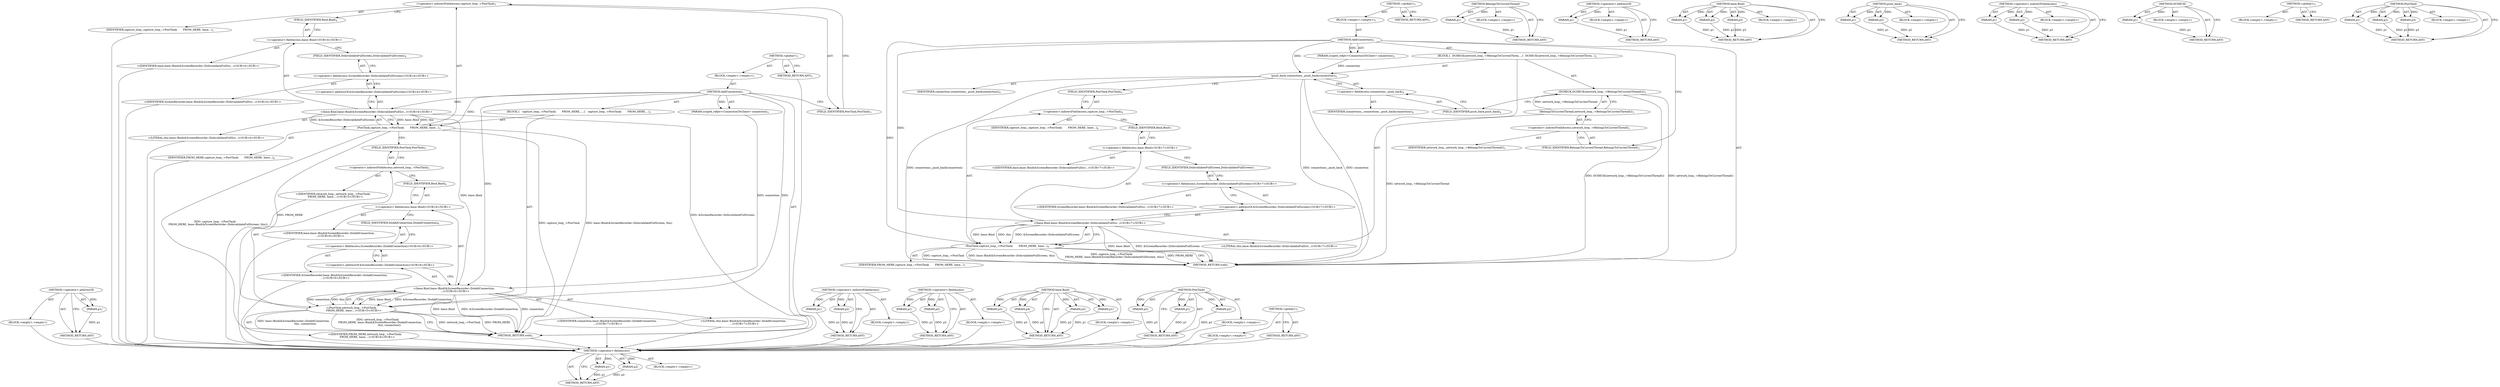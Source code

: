 digraph "PostTask" {
vulnerable_82 [label=<(METHOD,&lt;operator&gt;.addressOf)>];
vulnerable_83 [label=<(PARAM,p1)>];
vulnerable_84 [label=<(BLOCK,&lt;empty&gt;,&lt;empty&gt;)>];
vulnerable_85 [label=<(METHOD_RETURN,ANY)>];
vulnerable_6 [label=<(METHOD,&lt;global&gt;)<SUB>1</SUB>>];
vulnerable_7 [label=<(BLOCK,&lt;empty&gt;,&lt;empty&gt;)<SUB>1</SUB>>];
vulnerable_8 [label=<(METHOD,AddConnection)<SUB>1</SUB>>];
vulnerable_9 [label=<(PARAM,scoped_refptr&lt;ConnectionToClient&gt; connection)<SUB>2</SUB>>];
vulnerable_10 [label=<(BLOCK,{
   capture_loop_-&gt;PostTask(
       FROM_HERE,...,{
   capture_loop_-&gt;PostTask(
       FROM_HERE,...)<SUB>2</SUB>>];
vulnerable_11 [label=<(PostTask,capture_loop_-&gt;PostTask(
       FROM_HERE, base...)<SUB>3</SUB>>];
vulnerable_12 [label=<(&lt;operator&gt;.indirectFieldAccess,capture_loop_-&gt;PostTask)<SUB>3</SUB>>];
vulnerable_13 [label=<(IDENTIFIER,capture_loop_,capture_loop_-&gt;PostTask(
       FROM_HERE, base...)<SUB>3</SUB>>];
vulnerable_14 [label=<(FIELD_IDENTIFIER,PostTask,PostTask)<SUB>3</SUB>>];
vulnerable_15 [label=<(IDENTIFIER,FROM_HERE,capture_loop_-&gt;PostTask(
       FROM_HERE, base...)<SUB>4</SUB>>];
vulnerable_16 [label="<(base.Bind,base::Bind(&amp;ScreenRecorder::DoInvalidateFullScr...)<SUB>4</SUB>>"];
vulnerable_17 [label="<(&lt;operator&gt;.fieldAccess,base::Bind)<SUB>4</SUB>>"];
vulnerable_18 [label="<(IDENTIFIER,base,base::Bind(&amp;ScreenRecorder::DoInvalidateFullScr...)<SUB>4</SUB>>"];
vulnerable_19 [label=<(FIELD_IDENTIFIER,Bind,Bind)<SUB>4</SUB>>];
vulnerable_20 [label="<(&lt;operator&gt;.addressOf,&amp;ScreenRecorder::DoInvalidateFullScreen)<SUB>4</SUB>>"];
vulnerable_21 [label="<(&lt;operator&gt;.fieldAccess,ScreenRecorder::DoInvalidateFullScreen)<SUB>4</SUB>>"];
vulnerable_22 [label="<(IDENTIFIER,ScreenRecorder,base::Bind(&amp;ScreenRecorder::DoInvalidateFullScr...)<SUB>4</SUB>>"];
vulnerable_23 [label=<(FIELD_IDENTIFIER,DoInvalidateFullScreen,DoInvalidateFullScreen)<SUB>4</SUB>>];
vulnerable_24 [label="<(LITERAL,this,base::Bind(&amp;ScreenRecorder::DoInvalidateFullScr...)<SUB>4</SUB>>"];
vulnerable_25 [label="<(PostTask,network_loop_-&gt;PostTask(
      FROM_HERE, base:...)<SUB>5</SUB>>"];
vulnerable_26 [label=<(&lt;operator&gt;.indirectFieldAccess,network_loop_-&gt;PostTask)<SUB>5</SUB>>];
vulnerable_27 [label="<(IDENTIFIER,network_loop_,network_loop_-&gt;PostTask(
      FROM_HERE, base:...)<SUB>5</SUB>>"];
vulnerable_28 [label=<(FIELD_IDENTIFIER,PostTask,PostTask)<SUB>5</SUB>>];
vulnerable_29 [label="<(IDENTIFIER,FROM_HERE,network_loop_-&gt;PostTask(
      FROM_HERE, base:...)<SUB>6</SUB>>"];
vulnerable_30 [label="<(base.Bind,base::Bind(&amp;ScreenRecorder::DoAddConnection,
  ...)<SUB>6</SUB>>"];
vulnerable_31 [label="<(&lt;operator&gt;.fieldAccess,base::Bind)<SUB>6</SUB>>"];
vulnerable_32 [label="<(IDENTIFIER,base,base::Bind(&amp;ScreenRecorder::DoAddConnection,
  ...)<SUB>6</SUB>>"];
vulnerable_33 [label=<(FIELD_IDENTIFIER,Bind,Bind)<SUB>6</SUB>>];
vulnerable_34 [label="<(&lt;operator&gt;.addressOf,&amp;ScreenRecorder::DoAddConnection)<SUB>6</SUB>>"];
vulnerable_35 [label="<(&lt;operator&gt;.fieldAccess,ScreenRecorder::DoAddConnection)<SUB>6</SUB>>"];
vulnerable_36 [label="<(IDENTIFIER,ScreenRecorder,base::Bind(&amp;ScreenRecorder::DoAddConnection,
  ...)<SUB>6</SUB>>"];
vulnerable_37 [label=<(FIELD_IDENTIFIER,DoAddConnection,DoAddConnection)<SUB>6</SUB>>];
vulnerable_38 [label="<(LITERAL,this,base::Bind(&amp;ScreenRecorder::DoAddConnection,
  ...)<SUB>7</SUB>>"];
vulnerable_39 [label="<(IDENTIFIER,connection,base::Bind(&amp;ScreenRecorder::DoAddConnection,
  ...)<SUB>7</SUB>>"];
vulnerable_40 [label=<(METHOD_RETURN,void)<SUB>1</SUB>>];
vulnerable_42 [label=<(METHOD_RETURN,ANY)<SUB>1</SUB>>];
vulnerable_65 [label=<(METHOD,&lt;operator&gt;.indirectFieldAccess)>];
vulnerable_66 [label=<(PARAM,p1)>];
vulnerable_67 [label=<(PARAM,p2)>];
vulnerable_68 [label=<(BLOCK,&lt;empty&gt;,&lt;empty&gt;)>];
vulnerable_69 [label=<(METHOD_RETURN,ANY)>];
vulnerable_77 [label=<(METHOD,&lt;operator&gt;.fieldAccess)>];
vulnerable_78 [label=<(PARAM,p1)>];
vulnerable_79 [label=<(PARAM,p2)>];
vulnerable_80 [label=<(BLOCK,&lt;empty&gt;,&lt;empty&gt;)>];
vulnerable_81 [label=<(METHOD_RETURN,ANY)>];
vulnerable_70 [label=<(METHOD,base.Bind)>];
vulnerable_71 [label=<(PARAM,p1)>];
vulnerable_72 [label=<(PARAM,p2)>];
vulnerable_73 [label=<(PARAM,p3)>];
vulnerable_74 [label=<(PARAM,p4)>];
vulnerable_75 [label=<(BLOCK,&lt;empty&gt;,&lt;empty&gt;)>];
vulnerable_76 [label=<(METHOD_RETURN,ANY)>];
vulnerable_59 [label=<(METHOD,PostTask)>];
vulnerable_60 [label=<(PARAM,p1)>];
vulnerable_61 [label=<(PARAM,p2)>];
vulnerable_62 [label=<(PARAM,p3)>];
vulnerable_63 [label=<(BLOCK,&lt;empty&gt;,&lt;empty&gt;)>];
vulnerable_64 [label=<(METHOD_RETURN,ANY)>];
vulnerable_53 [label=<(METHOD,&lt;global&gt;)<SUB>1</SUB>>];
vulnerable_54 [label=<(BLOCK,&lt;empty&gt;,&lt;empty&gt;)>];
vulnerable_55 [label=<(METHOD_RETURN,ANY)>];
fixed_72 [label=<(METHOD,&lt;operator&gt;.fieldAccess)>];
fixed_73 [label=<(PARAM,p1)>];
fixed_74 [label=<(PARAM,p2)>];
fixed_75 [label=<(BLOCK,&lt;empty&gt;,&lt;empty&gt;)>];
fixed_76 [label=<(METHOD_RETURN,ANY)>];
fixed_6 [label=<(METHOD,&lt;global&gt;)<SUB>1</SUB>>];
fixed_7 [label=<(BLOCK,&lt;empty&gt;,&lt;empty&gt;)<SUB>1</SUB>>];
fixed_8 [label=<(METHOD,AddConnection)<SUB>1</SUB>>];
fixed_9 [label=<(PARAM,scoped_refptr&lt;ConnectionToClient&gt; connection)<SUB>2</SUB>>];
fixed_10 [label=<(BLOCK,{
  DCHECK(network_loop_-&gt;BelongsToCurrentThrea...,{
  DCHECK(network_loop_-&gt;BelongsToCurrentThrea...)<SUB>2</SUB>>];
fixed_11 [label=<(DCHECK,DCHECK(network_loop_-&gt;BelongsToCurrentThread()))<SUB>3</SUB>>];
fixed_12 [label=<(BelongsToCurrentThread,network_loop_-&gt;BelongsToCurrentThread())<SUB>3</SUB>>];
fixed_13 [label=<(&lt;operator&gt;.indirectFieldAccess,network_loop_-&gt;BelongsToCurrentThread)<SUB>3</SUB>>];
fixed_14 [label=<(IDENTIFIER,network_loop_,network_loop_-&gt;BelongsToCurrentThread())<SUB>3</SUB>>];
fixed_15 [label=<(FIELD_IDENTIFIER,BelongsToCurrentThread,BelongsToCurrentThread)<SUB>3</SUB>>];
fixed_16 [label=<(push_back,connections_.push_back(connection))<SUB>4</SUB>>];
fixed_17 [label=<(&lt;operator&gt;.fieldAccess,connections_.push_back)<SUB>4</SUB>>];
fixed_18 [label=<(IDENTIFIER,connections_,connections_.push_back(connection))<SUB>4</SUB>>];
fixed_19 [label=<(FIELD_IDENTIFIER,push_back,push_back)<SUB>4</SUB>>];
fixed_20 [label=<(IDENTIFIER,connection,connections_.push_back(connection))<SUB>4</SUB>>];
fixed_21 [label=<(PostTask,capture_loop_-&gt;PostTask(
       FROM_HERE, base...)<SUB>6</SUB>>];
fixed_22 [label=<(&lt;operator&gt;.indirectFieldAccess,capture_loop_-&gt;PostTask)<SUB>6</SUB>>];
fixed_23 [label=<(IDENTIFIER,capture_loop_,capture_loop_-&gt;PostTask(
       FROM_HERE, base...)<SUB>6</SUB>>];
fixed_24 [label=<(FIELD_IDENTIFIER,PostTask,PostTask)<SUB>6</SUB>>];
fixed_25 [label=<(IDENTIFIER,FROM_HERE,capture_loop_-&gt;PostTask(
       FROM_HERE, base...)<SUB>7</SUB>>];
fixed_26 [label="<(base.Bind,base::Bind(&amp;ScreenRecorder::DoInvalidateFullScr...)<SUB>7</SUB>>"];
fixed_27 [label="<(&lt;operator&gt;.fieldAccess,base::Bind)<SUB>7</SUB>>"];
fixed_28 [label="<(IDENTIFIER,base,base::Bind(&amp;ScreenRecorder::DoInvalidateFullScr...)<SUB>7</SUB>>"];
fixed_29 [label=<(FIELD_IDENTIFIER,Bind,Bind)<SUB>7</SUB>>];
fixed_30 [label="<(&lt;operator&gt;.addressOf,&amp;ScreenRecorder::DoInvalidateFullScreen)<SUB>7</SUB>>"];
fixed_31 [label="<(&lt;operator&gt;.fieldAccess,ScreenRecorder::DoInvalidateFullScreen)<SUB>7</SUB>>"];
fixed_32 [label="<(IDENTIFIER,ScreenRecorder,base::Bind(&amp;ScreenRecorder::DoInvalidateFullScr...)<SUB>7</SUB>>"];
fixed_33 [label=<(FIELD_IDENTIFIER,DoInvalidateFullScreen,DoInvalidateFullScreen)<SUB>7</SUB>>];
fixed_34 [label="<(LITERAL,this,base::Bind(&amp;ScreenRecorder::DoInvalidateFullScr...)<SUB>7</SUB>>"];
fixed_35 [label=<(METHOD_RETURN,void)<SUB>1</SUB>>];
fixed_37 [label=<(METHOD_RETURN,ANY)<SUB>1</SUB>>];
fixed_58 [label=<(METHOD,BelongsToCurrentThread)>];
fixed_59 [label=<(PARAM,p1)>];
fixed_60 [label=<(BLOCK,&lt;empty&gt;,&lt;empty&gt;)>];
fixed_61 [label=<(METHOD_RETURN,ANY)>];
fixed_89 [label=<(METHOD,&lt;operator&gt;.addressOf)>];
fixed_90 [label=<(PARAM,p1)>];
fixed_91 [label=<(BLOCK,&lt;empty&gt;,&lt;empty&gt;)>];
fixed_92 [label=<(METHOD_RETURN,ANY)>];
fixed_83 [label=<(METHOD,base.Bind)>];
fixed_84 [label=<(PARAM,p1)>];
fixed_85 [label=<(PARAM,p2)>];
fixed_86 [label=<(PARAM,p3)>];
fixed_87 [label=<(BLOCK,&lt;empty&gt;,&lt;empty&gt;)>];
fixed_88 [label=<(METHOD_RETURN,ANY)>];
fixed_67 [label=<(METHOD,push_back)>];
fixed_68 [label=<(PARAM,p1)>];
fixed_69 [label=<(PARAM,p2)>];
fixed_70 [label=<(BLOCK,&lt;empty&gt;,&lt;empty&gt;)>];
fixed_71 [label=<(METHOD_RETURN,ANY)>];
fixed_62 [label=<(METHOD,&lt;operator&gt;.indirectFieldAccess)>];
fixed_63 [label=<(PARAM,p1)>];
fixed_64 [label=<(PARAM,p2)>];
fixed_65 [label=<(BLOCK,&lt;empty&gt;,&lt;empty&gt;)>];
fixed_66 [label=<(METHOD_RETURN,ANY)>];
fixed_54 [label=<(METHOD,DCHECK)>];
fixed_55 [label=<(PARAM,p1)>];
fixed_56 [label=<(BLOCK,&lt;empty&gt;,&lt;empty&gt;)>];
fixed_57 [label=<(METHOD_RETURN,ANY)>];
fixed_48 [label=<(METHOD,&lt;global&gt;)<SUB>1</SUB>>];
fixed_49 [label=<(BLOCK,&lt;empty&gt;,&lt;empty&gt;)>];
fixed_50 [label=<(METHOD_RETURN,ANY)>];
fixed_77 [label=<(METHOD,PostTask)>];
fixed_78 [label=<(PARAM,p1)>];
fixed_79 [label=<(PARAM,p2)>];
fixed_80 [label=<(PARAM,p3)>];
fixed_81 [label=<(BLOCK,&lt;empty&gt;,&lt;empty&gt;)>];
fixed_82 [label=<(METHOD_RETURN,ANY)>];
vulnerable_82 -> vulnerable_83  [key=0, label="AST: "];
vulnerable_82 -> vulnerable_83  [key=1, label="DDG: "];
vulnerable_82 -> vulnerable_84  [key=0, label="AST: "];
vulnerable_82 -> vulnerable_85  [key=0, label="AST: "];
vulnerable_82 -> vulnerable_85  [key=1, label="CFG: "];
vulnerable_83 -> vulnerable_85  [key=0, label="DDG: p1"];
vulnerable_84 -> fixed_72  [key=0];
vulnerable_85 -> fixed_72  [key=0];
vulnerable_6 -> vulnerable_7  [key=0, label="AST: "];
vulnerable_6 -> vulnerable_42  [key=0, label="AST: "];
vulnerable_6 -> vulnerable_42  [key=1, label="CFG: "];
vulnerable_7 -> vulnerable_8  [key=0, label="AST: "];
vulnerable_8 -> vulnerable_9  [key=0, label="AST: "];
vulnerable_8 -> vulnerable_9  [key=1, label="DDG: "];
vulnerable_8 -> vulnerable_10  [key=0, label="AST: "];
vulnerable_8 -> vulnerable_40  [key=0, label="AST: "];
vulnerable_8 -> vulnerable_14  [key=0, label="CFG: "];
vulnerable_8 -> vulnerable_11  [key=0, label="DDG: "];
vulnerable_8 -> vulnerable_25  [key=0, label="DDG: "];
vulnerable_8 -> vulnerable_16  [key=0, label="DDG: "];
vulnerable_8 -> vulnerable_30  [key=0, label="DDG: "];
vulnerable_9 -> vulnerable_30  [key=0, label="DDG: connection"];
vulnerable_10 -> vulnerable_11  [key=0, label="AST: "];
vulnerable_10 -> vulnerable_25  [key=0, label="AST: "];
vulnerable_11 -> vulnerable_12  [key=0, label="AST: "];
vulnerable_11 -> vulnerable_15  [key=0, label="AST: "];
vulnerable_11 -> vulnerable_16  [key=0, label="AST: "];
vulnerable_11 -> vulnerable_28  [key=0, label="CFG: "];
vulnerable_11 -> vulnerable_40  [key=0, label="DDG: capture_loop_-&gt;PostTask"];
vulnerable_11 -> vulnerable_40  [key=1, label="DDG: base::Bind(&amp;ScreenRecorder::DoInvalidateFullScreen, this)"];
vulnerable_11 -> vulnerable_40  [key=2, label="DDG: capture_loop_-&gt;PostTask(
       FROM_HERE, base::Bind(&amp;ScreenRecorder::DoInvalidateFullScreen, this))"];
vulnerable_11 -> vulnerable_25  [key=0, label="DDG: FROM_HERE"];
vulnerable_12 -> vulnerable_13  [key=0, label="AST: "];
vulnerable_12 -> vulnerable_14  [key=0, label="AST: "];
vulnerable_12 -> vulnerable_19  [key=0, label="CFG: "];
vulnerable_13 -> fixed_72  [key=0];
vulnerable_14 -> vulnerable_12  [key=0, label="CFG: "];
vulnerable_15 -> fixed_72  [key=0];
vulnerable_16 -> vulnerable_17  [key=0, label="AST: "];
vulnerable_16 -> vulnerable_20  [key=0, label="AST: "];
vulnerable_16 -> vulnerable_24  [key=0, label="AST: "];
vulnerable_16 -> vulnerable_11  [key=0, label="CFG: "];
vulnerable_16 -> vulnerable_11  [key=1, label="DDG: base::Bind"];
vulnerable_16 -> vulnerable_11  [key=2, label="DDG: &amp;ScreenRecorder::DoInvalidateFullScreen"];
vulnerable_16 -> vulnerable_11  [key=3, label="DDG: this"];
vulnerable_16 -> vulnerable_40  [key=0, label="DDG: &amp;ScreenRecorder::DoInvalidateFullScreen"];
vulnerable_16 -> vulnerable_30  [key=0, label="DDG: base::Bind"];
vulnerable_17 -> vulnerable_18  [key=0, label="AST: "];
vulnerable_17 -> vulnerable_19  [key=0, label="AST: "];
vulnerable_17 -> vulnerable_23  [key=0, label="CFG: "];
vulnerable_18 -> fixed_72  [key=0];
vulnerable_19 -> vulnerable_17  [key=0, label="CFG: "];
vulnerable_20 -> vulnerable_21  [key=0, label="AST: "];
vulnerable_20 -> vulnerable_16  [key=0, label="CFG: "];
vulnerable_21 -> vulnerable_22  [key=0, label="AST: "];
vulnerable_21 -> vulnerable_23  [key=0, label="AST: "];
vulnerable_21 -> vulnerable_20  [key=0, label="CFG: "];
vulnerable_22 -> fixed_72  [key=0];
vulnerable_23 -> vulnerable_21  [key=0, label="CFG: "];
vulnerable_24 -> fixed_72  [key=0];
vulnerable_25 -> vulnerable_26  [key=0, label="AST: "];
vulnerable_25 -> vulnerable_29  [key=0, label="AST: "];
vulnerable_25 -> vulnerable_30  [key=0, label="AST: "];
vulnerable_25 -> vulnerable_40  [key=0, label="CFG: "];
vulnerable_25 -> vulnerable_40  [key=1, label="DDG: network_loop_-&gt;PostTask"];
vulnerable_25 -> vulnerable_40  [key=2, label="DDG: FROM_HERE"];
vulnerable_25 -> vulnerable_40  [key=3, label="DDG: base::Bind(&amp;ScreenRecorder::DoAddConnection,
                            this, connection)"];
vulnerable_25 -> vulnerable_40  [key=4, label="DDG: network_loop_-&gt;PostTask(
      FROM_HERE, base::Bind(&amp;ScreenRecorder::DoAddConnection,
                            this, connection))"];
vulnerable_26 -> vulnerable_27  [key=0, label="AST: "];
vulnerable_26 -> vulnerable_28  [key=0, label="AST: "];
vulnerable_26 -> vulnerable_33  [key=0, label="CFG: "];
vulnerable_27 -> fixed_72  [key=0];
vulnerable_28 -> vulnerable_26  [key=0, label="CFG: "];
vulnerable_29 -> fixed_72  [key=0];
vulnerable_30 -> vulnerable_31  [key=0, label="AST: "];
vulnerable_30 -> vulnerable_34  [key=0, label="AST: "];
vulnerable_30 -> vulnerable_38  [key=0, label="AST: "];
vulnerable_30 -> vulnerable_39  [key=0, label="AST: "];
vulnerable_30 -> vulnerable_25  [key=0, label="CFG: "];
vulnerable_30 -> vulnerable_25  [key=1, label="DDG: base::Bind"];
vulnerable_30 -> vulnerable_25  [key=2, label="DDG: &amp;ScreenRecorder::DoAddConnection"];
vulnerable_30 -> vulnerable_25  [key=3, label="DDG: this"];
vulnerable_30 -> vulnerable_25  [key=4, label="DDG: connection"];
vulnerable_30 -> vulnerable_40  [key=0, label="DDG: base::Bind"];
vulnerable_30 -> vulnerable_40  [key=1, label="DDG: &amp;ScreenRecorder::DoAddConnection"];
vulnerable_30 -> vulnerable_40  [key=2, label="DDG: connection"];
vulnerable_31 -> vulnerable_32  [key=0, label="AST: "];
vulnerable_31 -> vulnerable_33  [key=0, label="AST: "];
vulnerable_31 -> vulnerable_37  [key=0, label="CFG: "];
vulnerable_32 -> fixed_72  [key=0];
vulnerable_33 -> vulnerable_31  [key=0, label="CFG: "];
vulnerable_34 -> vulnerable_35  [key=0, label="AST: "];
vulnerable_34 -> vulnerable_30  [key=0, label="CFG: "];
vulnerable_35 -> vulnerable_36  [key=0, label="AST: "];
vulnerable_35 -> vulnerable_37  [key=0, label="AST: "];
vulnerable_35 -> vulnerable_34  [key=0, label="CFG: "];
vulnerable_36 -> fixed_72  [key=0];
vulnerable_37 -> vulnerable_35  [key=0, label="CFG: "];
vulnerable_38 -> fixed_72  [key=0];
vulnerable_39 -> fixed_72  [key=0];
vulnerable_40 -> fixed_72  [key=0];
vulnerable_42 -> fixed_72  [key=0];
vulnerable_65 -> vulnerable_66  [key=0, label="AST: "];
vulnerable_65 -> vulnerable_66  [key=1, label="DDG: "];
vulnerable_65 -> vulnerable_68  [key=0, label="AST: "];
vulnerable_65 -> vulnerable_67  [key=0, label="AST: "];
vulnerable_65 -> vulnerable_67  [key=1, label="DDG: "];
vulnerable_65 -> vulnerable_69  [key=0, label="AST: "];
vulnerable_65 -> vulnerable_69  [key=1, label="CFG: "];
vulnerable_66 -> vulnerable_69  [key=0, label="DDG: p1"];
vulnerable_67 -> vulnerable_69  [key=0, label="DDG: p2"];
vulnerable_68 -> fixed_72  [key=0];
vulnerable_69 -> fixed_72  [key=0];
vulnerable_77 -> vulnerable_78  [key=0, label="AST: "];
vulnerable_77 -> vulnerable_78  [key=1, label="DDG: "];
vulnerable_77 -> vulnerable_80  [key=0, label="AST: "];
vulnerable_77 -> vulnerable_79  [key=0, label="AST: "];
vulnerable_77 -> vulnerable_79  [key=1, label="DDG: "];
vulnerable_77 -> vulnerable_81  [key=0, label="AST: "];
vulnerable_77 -> vulnerable_81  [key=1, label="CFG: "];
vulnerable_78 -> vulnerable_81  [key=0, label="DDG: p1"];
vulnerable_79 -> vulnerable_81  [key=0, label="DDG: p2"];
vulnerable_80 -> fixed_72  [key=0];
vulnerable_81 -> fixed_72  [key=0];
vulnerable_70 -> vulnerable_71  [key=0, label="AST: "];
vulnerable_70 -> vulnerable_71  [key=1, label="DDG: "];
vulnerable_70 -> vulnerable_75  [key=0, label="AST: "];
vulnerable_70 -> vulnerable_72  [key=0, label="AST: "];
vulnerable_70 -> vulnerable_72  [key=1, label="DDG: "];
vulnerable_70 -> vulnerable_76  [key=0, label="AST: "];
vulnerable_70 -> vulnerable_76  [key=1, label="CFG: "];
vulnerable_70 -> vulnerable_73  [key=0, label="AST: "];
vulnerable_70 -> vulnerable_73  [key=1, label="DDG: "];
vulnerable_70 -> vulnerable_74  [key=0, label="AST: "];
vulnerable_70 -> vulnerable_74  [key=1, label="DDG: "];
vulnerable_71 -> vulnerable_76  [key=0, label="DDG: p1"];
vulnerable_72 -> vulnerable_76  [key=0, label="DDG: p2"];
vulnerable_73 -> vulnerable_76  [key=0, label="DDG: p3"];
vulnerable_74 -> vulnerable_76  [key=0, label="DDG: p4"];
vulnerable_75 -> fixed_72  [key=0];
vulnerable_76 -> fixed_72  [key=0];
vulnerable_59 -> vulnerable_60  [key=0, label="AST: "];
vulnerable_59 -> vulnerable_60  [key=1, label="DDG: "];
vulnerable_59 -> vulnerable_63  [key=0, label="AST: "];
vulnerable_59 -> vulnerable_61  [key=0, label="AST: "];
vulnerable_59 -> vulnerable_61  [key=1, label="DDG: "];
vulnerable_59 -> vulnerable_64  [key=0, label="AST: "];
vulnerable_59 -> vulnerable_64  [key=1, label="CFG: "];
vulnerable_59 -> vulnerable_62  [key=0, label="AST: "];
vulnerable_59 -> vulnerable_62  [key=1, label="DDG: "];
vulnerable_60 -> vulnerable_64  [key=0, label="DDG: p1"];
vulnerable_61 -> vulnerable_64  [key=0, label="DDG: p2"];
vulnerable_62 -> vulnerable_64  [key=0, label="DDG: p3"];
vulnerable_63 -> fixed_72  [key=0];
vulnerable_64 -> fixed_72  [key=0];
vulnerable_53 -> vulnerable_54  [key=0, label="AST: "];
vulnerable_53 -> vulnerable_55  [key=0, label="AST: "];
vulnerable_53 -> vulnerable_55  [key=1, label="CFG: "];
vulnerable_54 -> fixed_72  [key=0];
vulnerable_55 -> fixed_72  [key=0];
fixed_72 -> fixed_73  [key=0, label="AST: "];
fixed_72 -> fixed_73  [key=1, label="DDG: "];
fixed_72 -> fixed_75  [key=0, label="AST: "];
fixed_72 -> fixed_74  [key=0, label="AST: "];
fixed_72 -> fixed_74  [key=1, label="DDG: "];
fixed_72 -> fixed_76  [key=0, label="AST: "];
fixed_72 -> fixed_76  [key=1, label="CFG: "];
fixed_73 -> fixed_76  [key=0, label="DDG: p1"];
fixed_74 -> fixed_76  [key=0, label="DDG: p2"];
fixed_6 -> fixed_7  [key=0, label="AST: "];
fixed_6 -> fixed_37  [key=0, label="AST: "];
fixed_6 -> fixed_37  [key=1, label="CFG: "];
fixed_7 -> fixed_8  [key=0, label="AST: "];
fixed_8 -> fixed_9  [key=0, label="AST: "];
fixed_8 -> fixed_9  [key=1, label="DDG: "];
fixed_8 -> fixed_10  [key=0, label="AST: "];
fixed_8 -> fixed_35  [key=0, label="AST: "];
fixed_8 -> fixed_15  [key=0, label="CFG: "];
fixed_8 -> fixed_16  [key=0, label="DDG: "];
fixed_8 -> fixed_21  [key=0, label="DDG: "];
fixed_8 -> fixed_26  [key=0, label="DDG: "];
fixed_9 -> fixed_16  [key=0, label="DDG: connection"];
fixed_10 -> fixed_11  [key=0, label="AST: "];
fixed_10 -> fixed_16  [key=0, label="AST: "];
fixed_10 -> fixed_21  [key=0, label="AST: "];
fixed_11 -> fixed_12  [key=0, label="AST: "];
fixed_11 -> fixed_19  [key=0, label="CFG: "];
fixed_11 -> fixed_35  [key=0, label="DDG: network_loop_-&gt;BelongsToCurrentThread()"];
fixed_11 -> fixed_35  [key=1, label="DDG: DCHECK(network_loop_-&gt;BelongsToCurrentThread())"];
fixed_12 -> fixed_13  [key=0, label="AST: "];
fixed_12 -> fixed_11  [key=0, label="CFG: "];
fixed_12 -> fixed_11  [key=1, label="DDG: network_loop_-&gt;BelongsToCurrentThread"];
fixed_12 -> fixed_35  [key=0, label="DDG: network_loop_-&gt;BelongsToCurrentThread"];
fixed_13 -> fixed_14  [key=0, label="AST: "];
fixed_13 -> fixed_15  [key=0, label="AST: "];
fixed_13 -> fixed_12  [key=0, label="CFG: "];
fixed_15 -> fixed_13  [key=0, label="CFG: "];
fixed_16 -> fixed_17  [key=0, label="AST: "];
fixed_16 -> fixed_20  [key=0, label="AST: "];
fixed_16 -> fixed_24  [key=0, label="CFG: "];
fixed_16 -> fixed_35  [key=0, label="DDG: connections_.push_back"];
fixed_16 -> fixed_35  [key=1, label="DDG: connection"];
fixed_16 -> fixed_35  [key=2, label="DDG: connections_.push_back(connection)"];
fixed_17 -> fixed_18  [key=0, label="AST: "];
fixed_17 -> fixed_19  [key=0, label="AST: "];
fixed_17 -> fixed_16  [key=0, label="CFG: "];
fixed_19 -> fixed_17  [key=0, label="CFG: "];
fixed_21 -> fixed_22  [key=0, label="AST: "];
fixed_21 -> fixed_25  [key=0, label="AST: "];
fixed_21 -> fixed_26  [key=0, label="AST: "];
fixed_21 -> fixed_35  [key=0, label="CFG: "];
fixed_21 -> fixed_35  [key=1, label="DDG: capture_loop_-&gt;PostTask"];
fixed_21 -> fixed_35  [key=2, label="DDG: base::Bind(&amp;ScreenRecorder::DoInvalidateFullScreen, this)"];
fixed_21 -> fixed_35  [key=3, label="DDG: capture_loop_-&gt;PostTask(
       FROM_HERE, base::Bind(&amp;ScreenRecorder::DoInvalidateFullScreen, this))"];
fixed_21 -> fixed_35  [key=4, label="DDG: FROM_HERE"];
fixed_22 -> fixed_23  [key=0, label="AST: "];
fixed_22 -> fixed_24  [key=0, label="AST: "];
fixed_22 -> fixed_29  [key=0, label="CFG: "];
fixed_24 -> fixed_22  [key=0, label="CFG: "];
fixed_26 -> fixed_27  [key=0, label="AST: "];
fixed_26 -> fixed_30  [key=0, label="AST: "];
fixed_26 -> fixed_34  [key=0, label="AST: "];
fixed_26 -> fixed_21  [key=0, label="CFG: "];
fixed_26 -> fixed_21  [key=1, label="DDG: base::Bind"];
fixed_26 -> fixed_21  [key=2, label="DDG: &amp;ScreenRecorder::DoInvalidateFullScreen"];
fixed_26 -> fixed_21  [key=3, label="DDG: this"];
fixed_26 -> fixed_35  [key=0, label="DDG: base::Bind"];
fixed_26 -> fixed_35  [key=1, label="DDG: &amp;ScreenRecorder::DoInvalidateFullScreen"];
fixed_27 -> fixed_28  [key=0, label="AST: "];
fixed_27 -> fixed_29  [key=0, label="AST: "];
fixed_27 -> fixed_33  [key=0, label="CFG: "];
fixed_29 -> fixed_27  [key=0, label="CFG: "];
fixed_30 -> fixed_31  [key=0, label="AST: "];
fixed_30 -> fixed_26  [key=0, label="CFG: "];
fixed_31 -> fixed_32  [key=0, label="AST: "];
fixed_31 -> fixed_33  [key=0, label="AST: "];
fixed_31 -> fixed_30  [key=0, label="CFG: "];
fixed_33 -> fixed_31  [key=0, label="CFG: "];
fixed_58 -> fixed_59  [key=0, label="AST: "];
fixed_58 -> fixed_59  [key=1, label="DDG: "];
fixed_58 -> fixed_60  [key=0, label="AST: "];
fixed_58 -> fixed_61  [key=0, label="AST: "];
fixed_58 -> fixed_61  [key=1, label="CFG: "];
fixed_59 -> fixed_61  [key=0, label="DDG: p1"];
fixed_89 -> fixed_90  [key=0, label="AST: "];
fixed_89 -> fixed_90  [key=1, label="DDG: "];
fixed_89 -> fixed_91  [key=0, label="AST: "];
fixed_89 -> fixed_92  [key=0, label="AST: "];
fixed_89 -> fixed_92  [key=1, label="CFG: "];
fixed_90 -> fixed_92  [key=0, label="DDG: p1"];
fixed_83 -> fixed_84  [key=0, label="AST: "];
fixed_83 -> fixed_84  [key=1, label="DDG: "];
fixed_83 -> fixed_87  [key=0, label="AST: "];
fixed_83 -> fixed_85  [key=0, label="AST: "];
fixed_83 -> fixed_85  [key=1, label="DDG: "];
fixed_83 -> fixed_88  [key=0, label="AST: "];
fixed_83 -> fixed_88  [key=1, label="CFG: "];
fixed_83 -> fixed_86  [key=0, label="AST: "];
fixed_83 -> fixed_86  [key=1, label="DDG: "];
fixed_84 -> fixed_88  [key=0, label="DDG: p1"];
fixed_85 -> fixed_88  [key=0, label="DDG: p2"];
fixed_86 -> fixed_88  [key=0, label="DDG: p3"];
fixed_67 -> fixed_68  [key=0, label="AST: "];
fixed_67 -> fixed_68  [key=1, label="DDG: "];
fixed_67 -> fixed_70  [key=0, label="AST: "];
fixed_67 -> fixed_69  [key=0, label="AST: "];
fixed_67 -> fixed_69  [key=1, label="DDG: "];
fixed_67 -> fixed_71  [key=0, label="AST: "];
fixed_67 -> fixed_71  [key=1, label="CFG: "];
fixed_68 -> fixed_71  [key=0, label="DDG: p1"];
fixed_69 -> fixed_71  [key=0, label="DDG: p2"];
fixed_62 -> fixed_63  [key=0, label="AST: "];
fixed_62 -> fixed_63  [key=1, label="DDG: "];
fixed_62 -> fixed_65  [key=0, label="AST: "];
fixed_62 -> fixed_64  [key=0, label="AST: "];
fixed_62 -> fixed_64  [key=1, label="DDG: "];
fixed_62 -> fixed_66  [key=0, label="AST: "];
fixed_62 -> fixed_66  [key=1, label="CFG: "];
fixed_63 -> fixed_66  [key=0, label="DDG: p1"];
fixed_64 -> fixed_66  [key=0, label="DDG: p2"];
fixed_54 -> fixed_55  [key=0, label="AST: "];
fixed_54 -> fixed_55  [key=1, label="DDG: "];
fixed_54 -> fixed_56  [key=0, label="AST: "];
fixed_54 -> fixed_57  [key=0, label="AST: "];
fixed_54 -> fixed_57  [key=1, label="CFG: "];
fixed_55 -> fixed_57  [key=0, label="DDG: p1"];
fixed_48 -> fixed_49  [key=0, label="AST: "];
fixed_48 -> fixed_50  [key=0, label="AST: "];
fixed_48 -> fixed_50  [key=1, label="CFG: "];
fixed_77 -> fixed_78  [key=0, label="AST: "];
fixed_77 -> fixed_78  [key=1, label="DDG: "];
fixed_77 -> fixed_81  [key=0, label="AST: "];
fixed_77 -> fixed_79  [key=0, label="AST: "];
fixed_77 -> fixed_79  [key=1, label="DDG: "];
fixed_77 -> fixed_82  [key=0, label="AST: "];
fixed_77 -> fixed_82  [key=1, label="CFG: "];
fixed_77 -> fixed_80  [key=0, label="AST: "];
fixed_77 -> fixed_80  [key=1, label="DDG: "];
fixed_78 -> fixed_82  [key=0, label="DDG: p1"];
fixed_79 -> fixed_82  [key=0, label="DDG: p2"];
fixed_80 -> fixed_82  [key=0, label="DDG: p3"];
}
